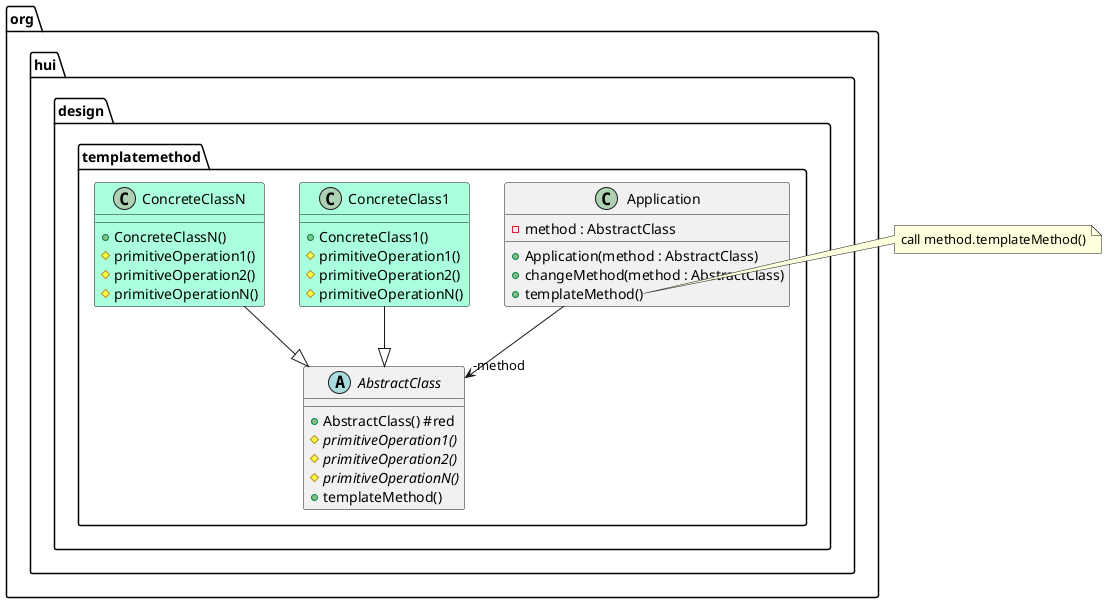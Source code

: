 @startuml
package org.hui.design.templatemethod {
  abstract class AbstractClass {
    + AbstractClass() #red
    # primitiveOperation1() {abstract}
    # primitiveOperation2() {abstract}
    # primitiveOperationN() {abstract}
    + templateMethod()
  }
  class Application {
    - method : AbstractClass
    + Application(method : AbstractClass)
    + changeMethod(method : AbstractClass)
    + templateMethod()
  }
  class ConcreteClass1 #AAFFDD {
    + ConcreteClass1()
    # primitiveOperation1()
    # primitiveOperation2()
    # primitiveOperationN()
  }
  class ConcreteClassN #AAFFDD {
    + ConcreteClassN()
    # primitiveOperation1()
    # primitiveOperation2()
    # primitiveOperationN()
  }
}
Application -->  "-method" AbstractClass
ConcreteClass1 --|> AbstractClass
ConcreteClassN --|> AbstractClass

note right of Application::templateMethod
  call method.templateMethod()
end note
@enduml